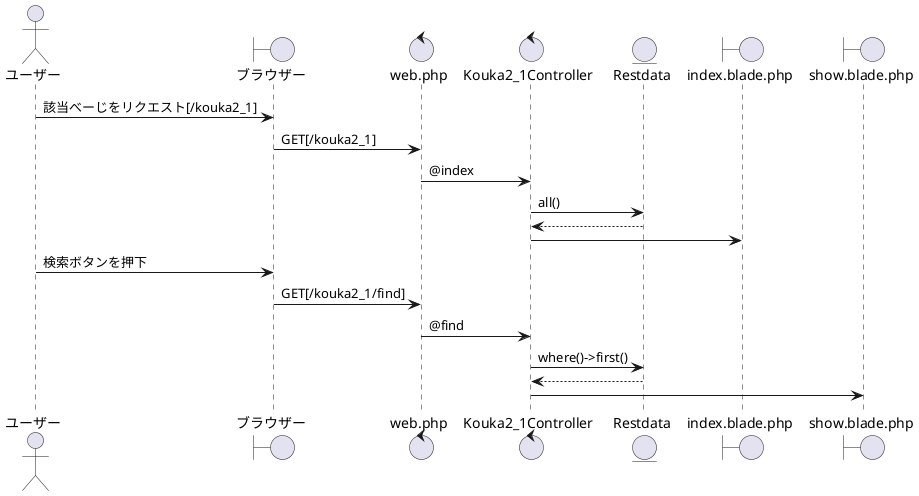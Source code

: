 @startuml kouka2_1
actor ユーザー
boundary ブラウザー
control web.php
control Kouka2_1Controller
entity Restdata
boundary index.blade.php
boundary show.blade.php

ユーザー -> ブラウザー:該当べーじをリクエスト[/kouka2_1]
ブラウザー -> web.php:GET[/kouka2_1]
web.php -> Kouka2_1Controller:@index
Kouka2_1Controller ->Restdata:all()
Restdata --> Kouka2_1Controller
Kouka2_1Controller ->index.blade.php

ユーザー -> ブラウザー:検索ボタンを押下
ブラウザー -> web.php:GET[/kouka2_1/find]
web.php -> Kouka2_1Controller:@find
Kouka2_1Controller -> Restdata:where()->first()
Restdata --> Kouka2_1Controller
Kouka2_1Controller -> show.blade.php
@enduml